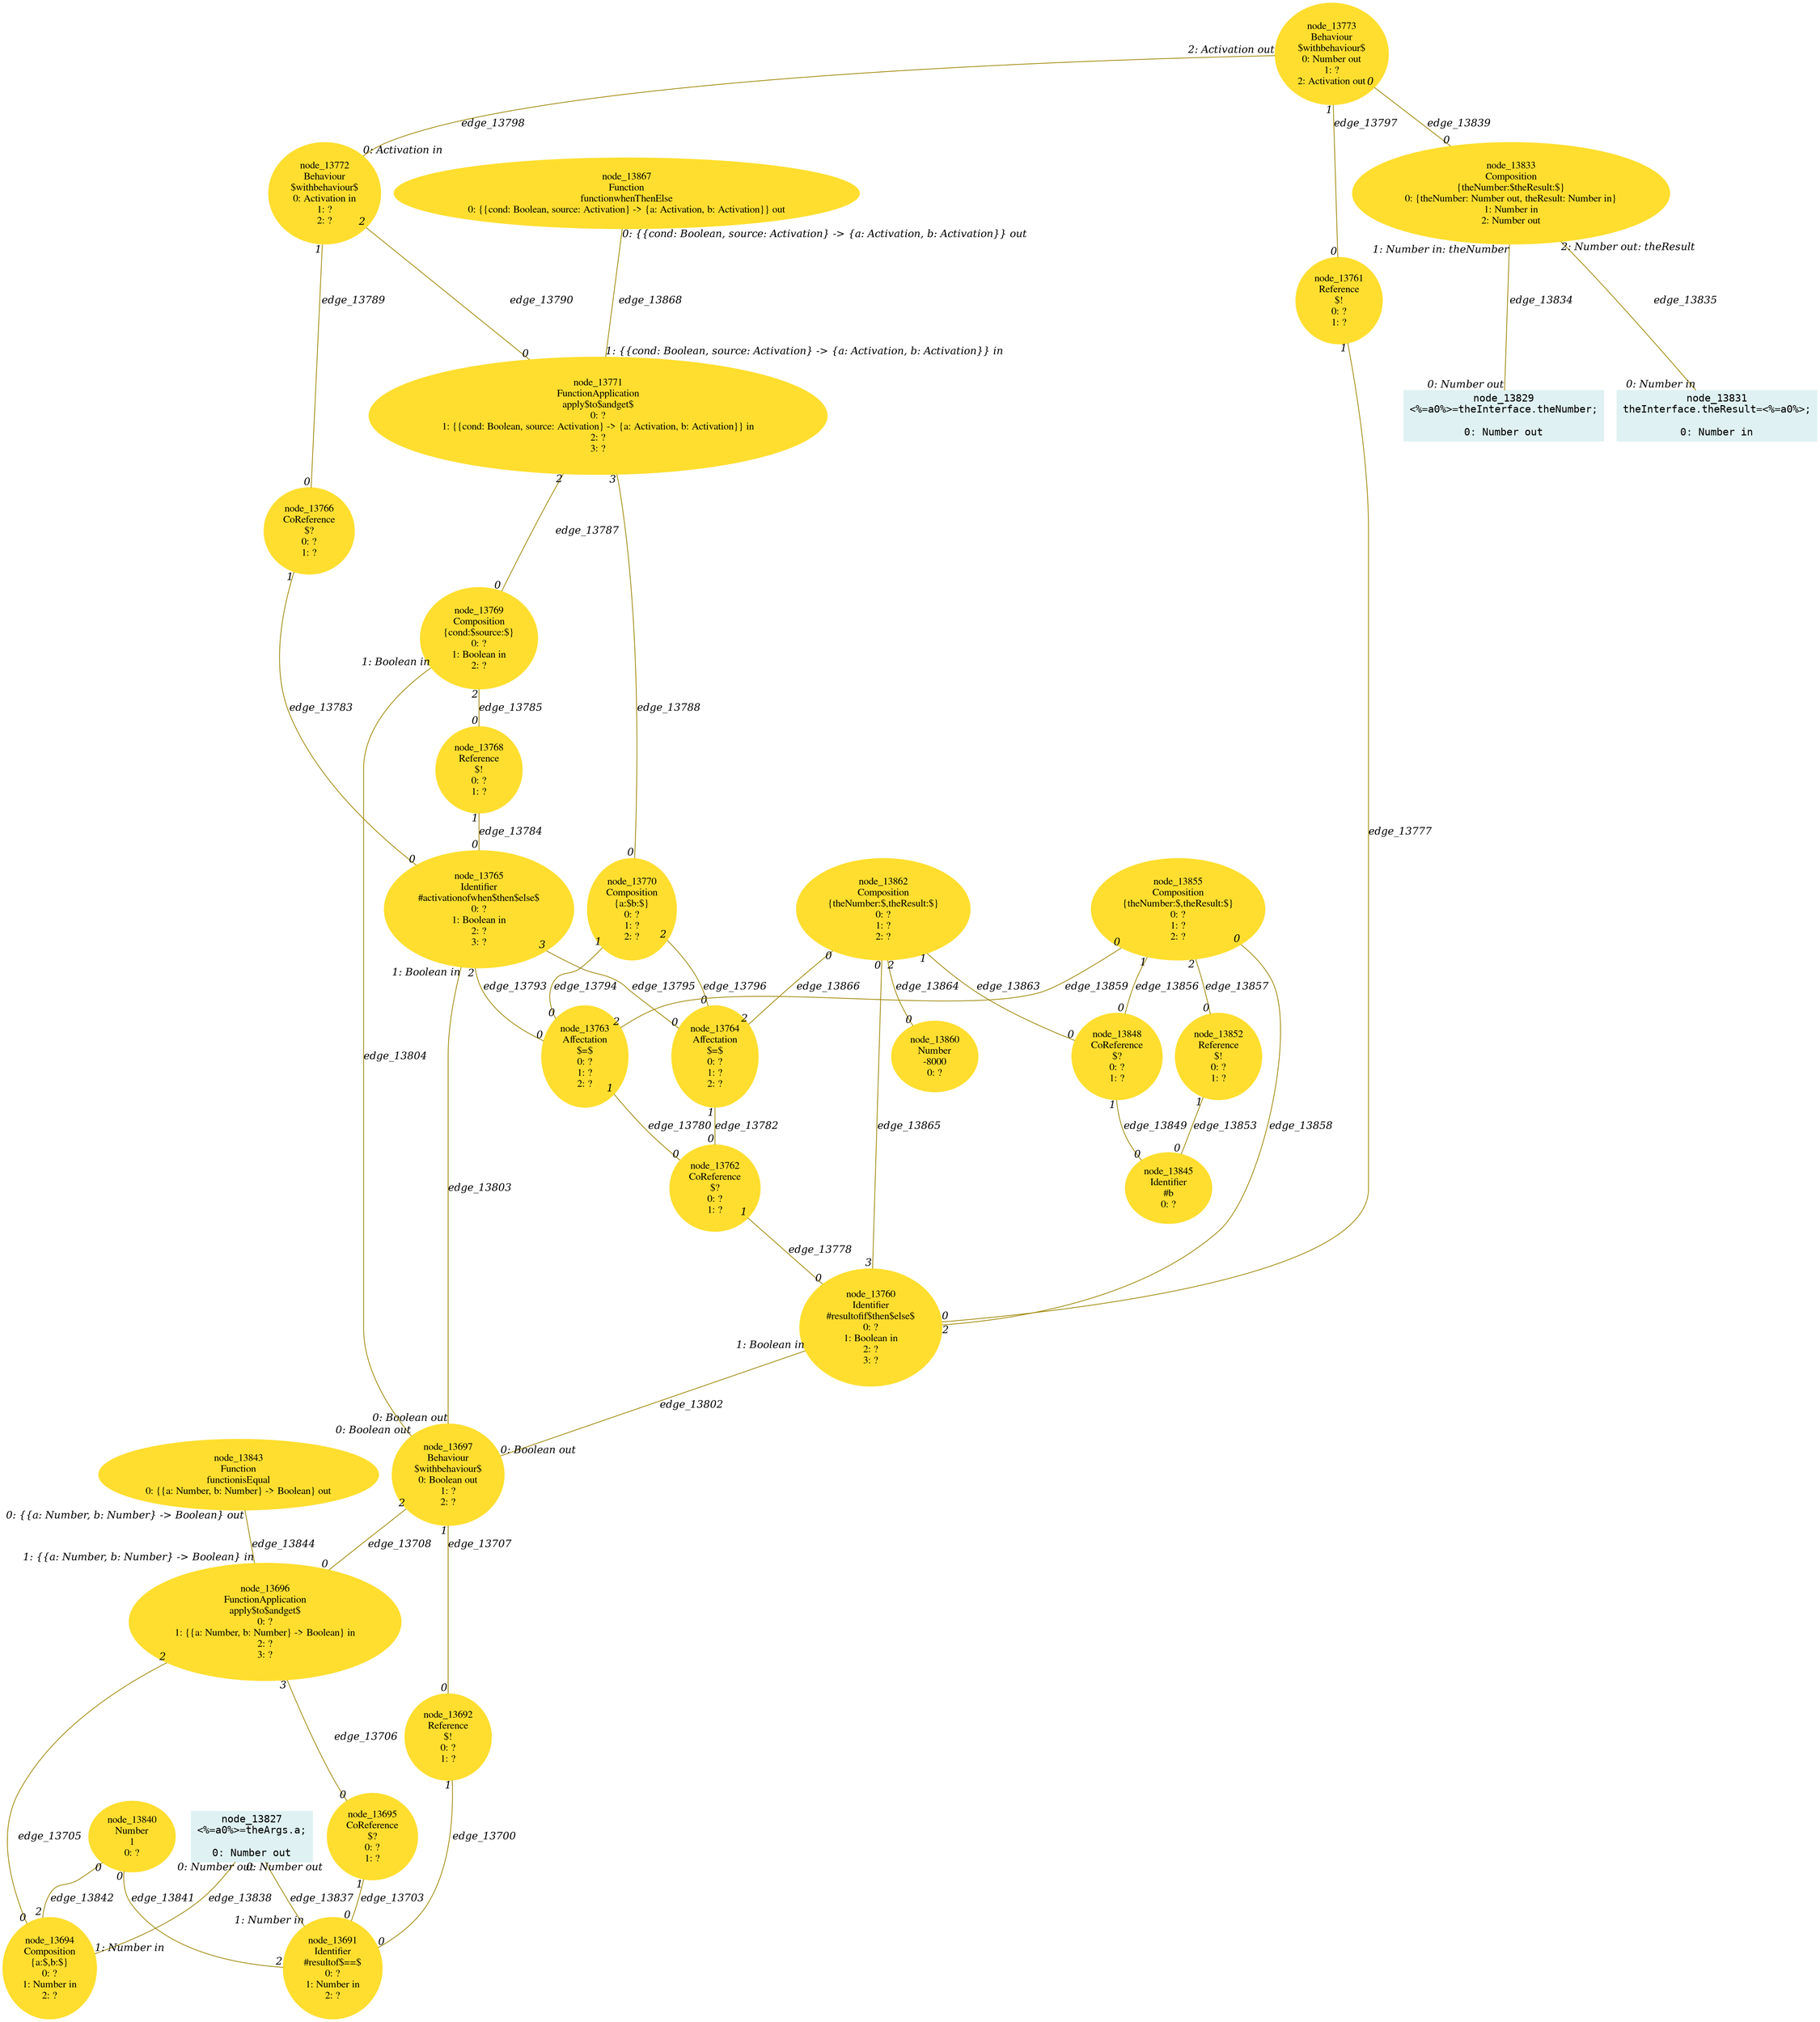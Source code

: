 digraph g{node_13691 [shape="ellipse", style="filled", color="#ffde2f", fontname="Times", label="node_13691
Identifier
#resultof$==$
0: ?
1: Number in
2: ?" ]
node_13692 [shape="ellipse", style="filled", color="#ffde2f", fontname="Times", label="node_13692
Reference
$!
0: ?
1: ?" ]
node_13694 [shape="ellipse", style="filled", color="#ffde2f", fontname="Times", label="node_13694
Composition
{a:$,b:$}
0: ?
1: Number in
2: ?" ]
node_13695 [shape="ellipse", style="filled", color="#ffde2f", fontname="Times", label="node_13695
CoReference
$?
0: ?
1: ?" ]
node_13696 [shape="ellipse", style="filled", color="#ffde2f", fontname="Times", label="node_13696
FunctionApplication
apply$to$andget$
0: ?
1: {{a: Number, b: Number} -> Boolean} in
2: ?
3: ?" ]
node_13697 [shape="ellipse", style="filled", color="#ffde2f", fontname="Times", label="node_13697
Behaviour
$withbehaviour$
0: Boolean out
1: ?
2: ?" ]
node_13760 [shape="ellipse", style="filled", color="#ffde2f", fontname="Times", label="node_13760
Identifier
#resultofif$then$else$
0: ?
1: Boolean in
2: ?
3: ?" ]
node_13761 [shape="ellipse", style="filled", color="#ffde2f", fontname="Times", label="node_13761
Reference
$!
0: ?
1: ?" ]
node_13762 [shape="ellipse", style="filled", color="#ffde2f", fontname="Times", label="node_13762
CoReference
$?
0: ?
1: ?" ]
node_13763 [shape="ellipse", style="filled", color="#ffde2f", fontname="Times", label="node_13763
Affectation
$=$
0: ?
1: ?
2: ?" ]
node_13764 [shape="ellipse", style="filled", color="#ffde2f", fontname="Times", label="node_13764
Affectation
$=$
0: ?
1: ?
2: ?" ]
node_13765 [shape="ellipse", style="filled", color="#ffde2f", fontname="Times", label="node_13765
Identifier
#activationofwhen$then$else$
0: ?
1: Boolean in
2: ?
3: ?" ]
node_13766 [shape="ellipse", style="filled", color="#ffde2f", fontname="Times", label="node_13766
CoReference
$?
0: ?
1: ?" ]
node_13768 [shape="ellipse", style="filled", color="#ffde2f", fontname="Times", label="node_13768
Reference
$!
0: ?
1: ?" ]
node_13769 [shape="ellipse", style="filled", color="#ffde2f", fontname="Times", label="node_13769
Composition
{cond:$source:$}
0: ?
1: Boolean in
2: ?" ]
node_13770 [shape="ellipse", style="filled", color="#ffde2f", fontname="Times", label="node_13770
Composition
{a:$b:$}
0: ?
1: ?
2: ?" ]
node_13771 [shape="ellipse", style="filled", color="#ffde2f", fontname="Times", label="node_13771
FunctionApplication
apply$to$andget$
0: ?
1: {{cond: Boolean, source: Activation} -> {a: Activation, b: Activation}} in
2: ?
3: ?" ]
node_13772 [shape="ellipse", style="filled", color="#ffde2f", fontname="Times", label="node_13772
Behaviour
$withbehaviour$
0: Activation in
1: ?
2: ?" ]
node_13773 [shape="ellipse", style="filled", color="#ffde2f", fontname="Times", label="node_13773
Behaviour
$withbehaviour$
0: Number out
1: ?
2: Activation out" ]
node_13827 [shape="box", style="filled", color="#dff1f2", fontname="Courier", label="node_13827
<%=a0%>=theArgs.a;

0: Number out" ]
node_13829 [shape="box", style="filled", color="#dff1f2", fontname="Courier", label="node_13829
<%=a0%>=theInterface.theNumber;

0: Number out" ]
node_13831 [shape="box", style="filled", color="#dff1f2", fontname="Courier", label="node_13831
theInterface.theResult=<%=a0%>;

0: Number in" ]
node_13833 [shape="ellipse", style="filled", color="#ffde2f", fontname="Times", label="node_13833
Composition
{theNumber:$theResult:$}
0: {theNumber: Number out, theResult: Number in}
1: Number in
2: Number out" ]
node_13840 [shape="ellipse", style="filled", color="#ffde2f", fontname="Times", label="node_13840
Number
1
0: ?" ]
node_13843 [shape="ellipse", style="filled", color="#ffde2f", fontname="Times", label="node_13843
Function
functionisEqual
0: {{a: Number, b: Number} -> Boolean} out" ]
node_13845 [shape="ellipse", style="filled", color="#ffde2f", fontname="Times", label="node_13845
Identifier
#b
0: ?" ]
node_13848 [shape="ellipse", style="filled", color="#ffde2f", fontname="Times", label="node_13848
CoReference
$?
0: ?
1: ?" ]
node_13852 [shape="ellipse", style="filled", color="#ffde2f", fontname="Times", label="node_13852
Reference
$!
0: ?
1: ?" ]
node_13855 [shape="ellipse", style="filled", color="#ffde2f", fontname="Times", label="node_13855
Composition
{theNumber:$,theResult:$}
0: ?
1: ?
2: ?" ]
node_13860 [shape="ellipse", style="filled", color="#ffde2f", fontname="Times", label="node_13860
Number
-8000
0: ?" ]
node_13862 [shape="ellipse", style="filled", color="#ffde2f", fontname="Times", label="node_13862
Composition
{theNumber:$,theResult:$}
0: ?
1: ?
2: ?" ]
node_13867 [shape="ellipse", style="filled", color="#ffde2f", fontname="Times", label="node_13867
Function
functionwhenThenElse
0: {{cond: Boolean, source: Activation} -> {a: Activation, b: Activation}} out" ]
node_13692 -> node_13691 [dir=none, arrowHead=none, fontname="Times-Italic", arrowsize=1, color="#9d8400", label="edge_13700",  headlabel="0", taillabel="1" ]
node_13695 -> node_13691 [dir=none, arrowHead=none, fontname="Times-Italic", arrowsize=1, color="#9d8400", label="edge_13703",  headlabel="0", taillabel="1" ]
node_13696 -> node_13694 [dir=none, arrowHead=none, fontname="Times-Italic", arrowsize=1, color="#9d8400", label="edge_13705",  headlabel="0", taillabel="2" ]
node_13696 -> node_13695 [dir=none, arrowHead=none, fontname="Times-Italic", arrowsize=1, color="#9d8400", label="edge_13706",  headlabel="0", taillabel="3" ]
node_13697 -> node_13692 [dir=none, arrowHead=none, fontname="Times-Italic", arrowsize=1, color="#9d8400", label="edge_13707",  headlabel="0", taillabel="1" ]
node_13697 -> node_13696 [dir=none, arrowHead=none, fontname="Times-Italic", arrowsize=1, color="#9d8400", label="edge_13708",  headlabel="0", taillabel="2" ]
node_13761 -> node_13760 [dir=none, arrowHead=none, fontname="Times-Italic", arrowsize=1, color="#9d8400", label="edge_13777",  headlabel="0", taillabel="1" ]
node_13762 -> node_13760 [dir=none, arrowHead=none, fontname="Times-Italic", arrowsize=1, color="#9d8400", label="edge_13778",  headlabel="0", taillabel="1" ]
node_13763 -> node_13762 [dir=none, arrowHead=none, fontname="Times-Italic", arrowsize=1, color="#9d8400", label="edge_13780",  headlabel="0", taillabel="1" ]
node_13764 -> node_13762 [dir=none, arrowHead=none, fontname="Times-Italic", arrowsize=1, color="#9d8400", label="edge_13782",  headlabel="0", taillabel="1" ]
node_13766 -> node_13765 [dir=none, arrowHead=none, fontname="Times-Italic", arrowsize=1, color="#9d8400", label="edge_13783",  headlabel="0", taillabel="1" ]
node_13768 -> node_13765 [dir=none, arrowHead=none, fontname="Times-Italic", arrowsize=1, color="#9d8400", label="edge_13784",  headlabel="0", taillabel="1" ]
node_13769 -> node_13768 [dir=none, arrowHead=none, fontname="Times-Italic", arrowsize=1, color="#9d8400", label="edge_13785",  headlabel="0", taillabel="2" ]
node_13771 -> node_13769 [dir=none, arrowHead=none, fontname="Times-Italic", arrowsize=1, color="#9d8400", label="edge_13787",  headlabel="0", taillabel="2" ]
node_13771 -> node_13770 [dir=none, arrowHead=none, fontname="Times-Italic", arrowsize=1, color="#9d8400", label="edge_13788",  headlabel="0", taillabel="3" ]
node_13772 -> node_13766 [dir=none, arrowHead=none, fontname="Times-Italic", arrowsize=1, color="#9d8400", label="edge_13789",  headlabel="0", taillabel="1" ]
node_13772 -> node_13771 [dir=none, arrowHead=none, fontname="Times-Italic", arrowsize=1, color="#9d8400", label="edge_13790",  headlabel="0", taillabel="2" ]
node_13765 -> node_13763 [dir=none, arrowHead=none, fontname="Times-Italic", arrowsize=1, color="#9d8400", label="edge_13793",  headlabel="0", taillabel="2" ]
node_13770 -> node_13763 [dir=none, arrowHead=none, fontname="Times-Italic", arrowsize=1, color="#9d8400", label="edge_13794",  headlabel="0", taillabel="1" ]
node_13765 -> node_13764 [dir=none, arrowHead=none, fontname="Times-Italic", arrowsize=1, color="#9d8400", label="edge_13795",  headlabel="0", taillabel="3" ]
node_13770 -> node_13764 [dir=none, arrowHead=none, fontname="Times-Italic", arrowsize=1, color="#9d8400", label="edge_13796",  headlabel="0", taillabel="2" ]
node_13773 -> node_13761 [dir=none, arrowHead=none, fontname="Times-Italic", arrowsize=1, color="#9d8400", label="edge_13797",  headlabel="0", taillabel="1" ]
node_13773 -> node_13772 [dir=none, arrowHead=none, fontname="Times-Italic", arrowsize=1, color="#9d8400", label="edge_13798",  headlabel="0: Activation in", taillabel="2: Activation out" ]
node_13760 -> node_13697 [dir=none, arrowHead=none, fontname="Times-Italic", arrowsize=1, color="#9d8400", label="edge_13802",  headlabel="0: Boolean out", taillabel="1: Boolean in" ]
node_13765 -> node_13697 [dir=none, arrowHead=none, fontname="Times-Italic", arrowsize=1, color="#9d8400", label="edge_13803",  headlabel="0: Boolean out", taillabel="1: Boolean in" ]
node_13769 -> node_13697 [dir=none, arrowHead=none, fontname="Times-Italic", arrowsize=1, color="#9d8400", label="edge_13804",  headlabel="0: Boolean out", taillabel="1: Boolean in" ]
node_13833 -> node_13829 [dir=none, arrowHead=none, fontname="Times-Italic", arrowsize=1, color="#9d8400", label="edge_13834",  headlabel="0: Number out", taillabel="1: Number in: theNumber" ]
node_13833 -> node_13831 [dir=none, arrowHead=none, fontname="Times-Italic", arrowsize=1, color="#9d8400", label="edge_13835",  headlabel="0: Number in", taillabel="2: Number out: theResult" ]
node_13827 -> node_13691 [dir=none, arrowHead=none, fontname="Times-Italic", arrowsize=1, color="#9d8400", label="edge_13837",  headlabel="1: Number in", taillabel="0: Number out" ]
node_13827 -> node_13694 [dir=none, arrowHead=none, fontname="Times-Italic", arrowsize=1, color="#9d8400", label="edge_13838",  headlabel="1: Number in", taillabel="0: Number out" ]
node_13773 -> node_13833 [dir=none, arrowHead=none, fontname="Times-Italic", arrowsize=1, color="#9d8400", label="edge_13839",  headlabel="0", taillabel="0" ]
node_13840 -> node_13691 [dir=none, arrowHead=none, fontname="Times-Italic", arrowsize=1, color="#9d8400", label="edge_13841",  headlabel="2", taillabel="0" ]
node_13840 -> node_13694 [dir=none, arrowHead=none, fontname="Times-Italic", arrowsize=1, color="#9d8400", label="edge_13842",  headlabel="2", taillabel="0" ]
node_13843 -> node_13696 [dir=none, arrowHead=none, fontname="Times-Italic", arrowsize=1, color="#9d8400", label="edge_13844",  headlabel="1: {{a: Number, b: Number} -> Boolean} in", taillabel="0: {{a: Number, b: Number} -> Boolean} out" ]
node_13848 -> node_13845 [dir=none, arrowHead=none, fontname="Times-Italic", arrowsize=1, color="#9d8400", label="edge_13849",  headlabel="0", taillabel="1" ]
node_13852 -> node_13845 [dir=none, arrowHead=none, fontname="Times-Italic", arrowsize=1, color="#9d8400", label="edge_13853",  headlabel="0", taillabel="1" ]
node_13855 -> node_13848 [dir=none, arrowHead=none, fontname="Times-Italic", arrowsize=1, color="#9d8400", label="edge_13856",  headlabel="0", taillabel="1" ]
node_13855 -> node_13852 [dir=none, arrowHead=none, fontname="Times-Italic", arrowsize=1, color="#9d8400", label="edge_13857",  headlabel="0", taillabel="2" ]
node_13855 -> node_13760 [dir=none, arrowHead=none, fontname="Times-Italic", arrowsize=1, color="#9d8400", label="edge_13858",  headlabel="2", taillabel="0" ]
node_13855 -> node_13763 [dir=none, arrowHead=none, fontname="Times-Italic", arrowsize=1, color="#9d8400", label="edge_13859",  headlabel="2", taillabel="0" ]
node_13862 -> node_13848 [dir=none, arrowHead=none, fontname="Times-Italic", arrowsize=1, color="#9d8400", label="edge_13863",  headlabel="0", taillabel="1" ]
node_13862 -> node_13860 [dir=none, arrowHead=none, fontname="Times-Italic", arrowsize=1, color="#9d8400", label="edge_13864",  headlabel="0", taillabel="2" ]
node_13862 -> node_13760 [dir=none, arrowHead=none, fontname="Times-Italic", arrowsize=1, color="#9d8400", label="edge_13865",  headlabel="3", taillabel="0" ]
node_13862 -> node_13764 [dir=none, arrowHead=none, fontname="Times-Italic", arrowsize=1, color="#9d8400", label="edge_13866",  headlabel="2", taillabel="0" ]
node_13867 -> node_13771 [dir=none, arrowHead=none, fontname="Times-Italic", arrowsize=1, color="#9d8400", label="edge_13868",  headlabel="1: {{cond: Boolean, source: Activation} -> {a: Activation, b: Activation}} in", taillabel="0: {{cond: Boolean, source: Activation} -> {a: Activation, b: Activation}} out" ]
}